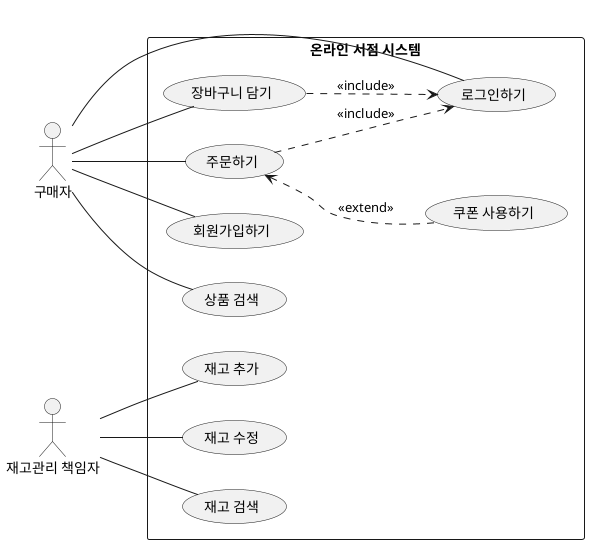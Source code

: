 @startuml
left to right direction

' 액터 정의
actor "구매자" as customer
actor "재고관리 책임자" as stockManager

' 시스템 경계 및 유스케이스 정의
rectangle "온라인 서점 시스템" {
  usecase "회원가입하기" as UC_Register
  usecase "로그인하기" as UC_Login
  usecase "상품 검색" as UC_Search
  usecase "장바구니 담기" as UC_AddToCart
  usecase "주문하기" as UC_Order

  ' extend 될 유스케이스 추가
  usecase "쿠폰 사용하기" as UC_UseCoupon

  ' 재고관리 책임자 유스케이스 추가
  usecase "재고 검색" as UC_StockCheck
  usecase "재고 추가" as UC_StockAdd
  usecase "재고 수정" as UC_StockModify
}

' 관계 연결
customer -- UC_Register
customer -- UC_Login
customer -- UC_Search
customer -- UC_AddToCart
customer -- UC_Order

stockManager -- UC_StockCheck
stockManager -- UC_StockAdd
stockManager -- UC_StockModify

' <<include>> 관계 (A ..> B : A는 B를 반드시 포함)
UC_AddToCart ..> UC_Login : <<include>>
UC_Order ..> UC_Login : <<include>>

' <<extend>> 관계 (A <.. B : A는 B로 확장될 수 있음)
UC_Order <.. UC_UseCoupon : <<extend>>
@enduml